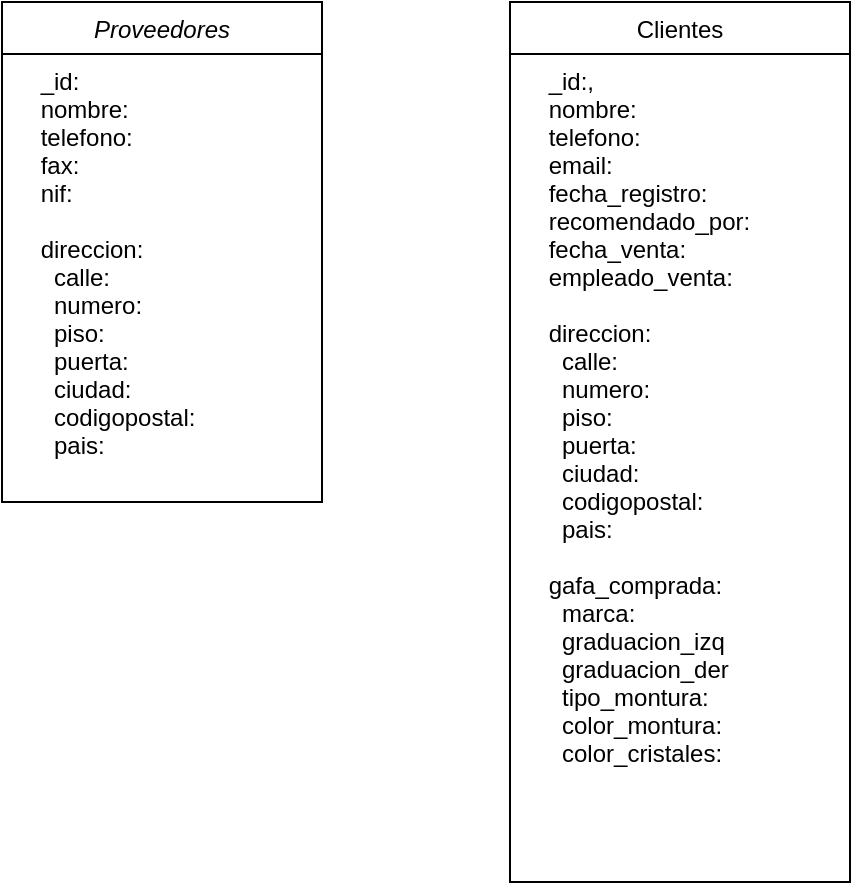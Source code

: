 <mxfile version="16.5.6" type="device"><diagram id="C5RBs43oDa-KdzZeNtuy" name="Page-1"><mxGraphModel dx="1422" dy="914" grid="1" gridSize="10" guides="1" tooltips="1" connect="1" arrows="1" fold="1" page="1" pageScale="1" pageWidth="827" pageHeight="1169" math="0" shadow="0"><root><mxCell id="WIyWlLk6GJQsqaUBKTNV-0"/><mxCell id="WIyWlLk6GJQsqaUBKTNV-1" parent="WIyWlLk6GJQsqaUBKTNV-0"/><mxCell id="zkfFHV4jXpPFQw0GAbJ--0" value="Proveedores" style="swimlane;fontStyle=2;align=center;verticalAlign=top;childLayout=stackLayout;horizontal=1;startSize=26;horizontalStack=0;resizeParent=1;resizeLast=0;collapsible=1;marginBottom=0;rounded=0;shadow=0;strokeWidth=1;" parent="WIyWlLk6GJQsqaUBKTNV-1" vertex="1"><mxGeometry x="160" y="180" width="160" height="250" as="geometry"><mxRectangle x="230" y="140" width="160" height="26" as="alternateBounds"/></mxGeometry></mxCell><mxCell id="zkfFHV4jXpPFQw0GAbJ--1" value="    _id:    &#10;    nombre: &#10;    telefono: &#10;    fax:&#10;    nif: &#10;&#10;    direccion:&#10;      calle: &#10;      numero: &#10;      piso:&#10;      puerta:&#10;      ciudad: &#10;      codigopostal: &#10;      pais: &#10;    &#10;    &#10;&#10;" style="text;align=left;verticalAlign=top;spacingLeft=4;spacingRight=4;overflow=hidden;rotatable=0;points=[[0,0.5],[1,0.5]];portConstraint=eastwest;" parent="zkfFHV4jXpPFQw0GAbJ--0" vertex="1"><mxGeometry y="26" width="160" height="214" as="geometry"/></mxCell><mxCell id="zkfFHV4jXpPFQw0GAbJ--6" value="Clientes" style="swimlane;fontStyle=0;align=center;verticalAlign=top;childLayout=stackLayout;horizontal=1;startSize=26;horizontalStack=0;resizeParent=1;resizeLast=0;collapsible=1;marginBottom=0;rounded=0;shadow=0;strokeWidth=1;" parent="WIyWlLk6GJQsqaUBKTNV-1" vertex="1"><mxGeometry x="414" y="180" width="170" height="440" as="geometry"><mxRectangle x="130" y="380" width="160" height="26" as="alternateBounds"/></mxGeometry></mxCell><mxCell id="zkfFHV4jXpPFQw0GAbJ--7" value="    _id:,&#10;    nombre: &#10;    telefono: &#10;    email: &#10;    fecha_registro: &#10;    recomendado_por: &#10;    fecha_venta: &#10;    empleado_venta:&#10; &#10;    direccion:&#10;      calle: &#10;      numero:&#10;      piso: &#10;      puerta: &#10;      ciudad: &#10;      codigopostal: &#10;      pais:&#10;     &#10;    gafa_comprada:&#10;      marca: &#10;      graduacion_izq&#10;      graduacion_der&#10;      tipo_montura: &#10;      color_montura:&#10;      color_cristales:&#10;   &#10;" style="text;align=left;verticalAlign=top;spacingLeft=4;spacingRight=4;overflow=hidden;rotatable=0;points=[[0,0.5],[1,0.5]];portConstraint=eastwest;" parent="zkfFHV4jXpPFQw0GAbJ--6" vertex="1"><mxGeometry y="26" width="170" height="414" as="geometry"/></mxCell></root></mxGraphModel></diagram></mxfile>